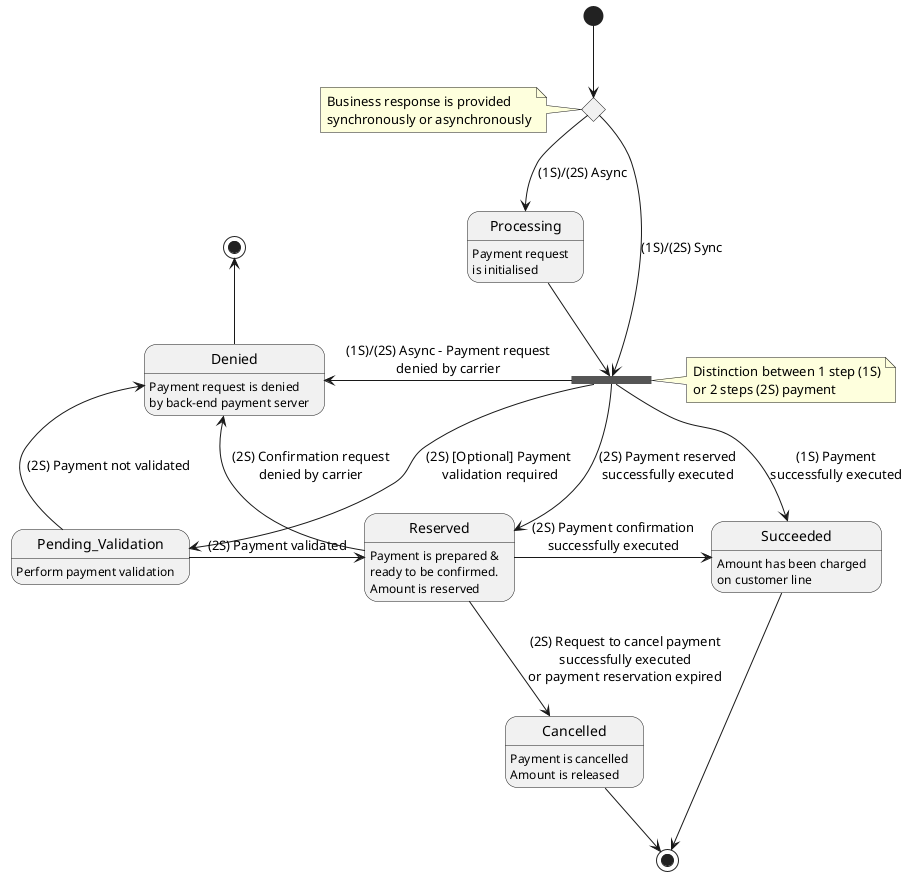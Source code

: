 @startuml Payment lifecycle

state fork <<fork>>
state choice <<choice>>
state end <<end>>

[*] --> choice
note left of choice: Business response is provided\nsynchronously or asynchronously

choice --> Processing : (1S)/(2S) Async
Processing: Payment request\nis initialised

choice --> fork : (1S)/(2S) Sync
Processing --> fork
note right of fork: Distinction between 1 step (1S)\nor 2 steps (2S) payment
fork: separation between one or stwo steps payment

fork -right-> Succeeded : (1S) Payment\nsuccessfully executed
fork -left-> Denied : (1S)/(2S) Async - Payment request\ndenied by carrier

fork --> Pending_Validation : (2S) [Optional] Payment\n validation required
fork --> Reserved : (2S) Payment reserved\nsuccessfully executed
Pending_Validation -> Reserved: (2S) Payment validated
Pending_Validation -> Denied: (2S) Payment not validated

Reserved -down-> Cancelled : (2S) Request to cancel payment\nsuccessfully executed\nor payment reservation expired
Reserved -right-> Succeeded : (2S) Payment confirmation\nsuccessfully executed
Reserved -left-> Denied : (2S) Confirmation request\ndenied by carrier

Succeeded --> [*]
Cancelled --> [*]
Denied -up-> end

Pending_Validation: Perform payment validation
Reserved: Payment is prepared &\nready to be confirmed.\nAmount is reserved
Denied: Payment request is denied\nby back-end payment server
Succeeded: Amount has been charged\non customer line
Cancelled: Payment is cancelled\nAmount is released

@enduml
